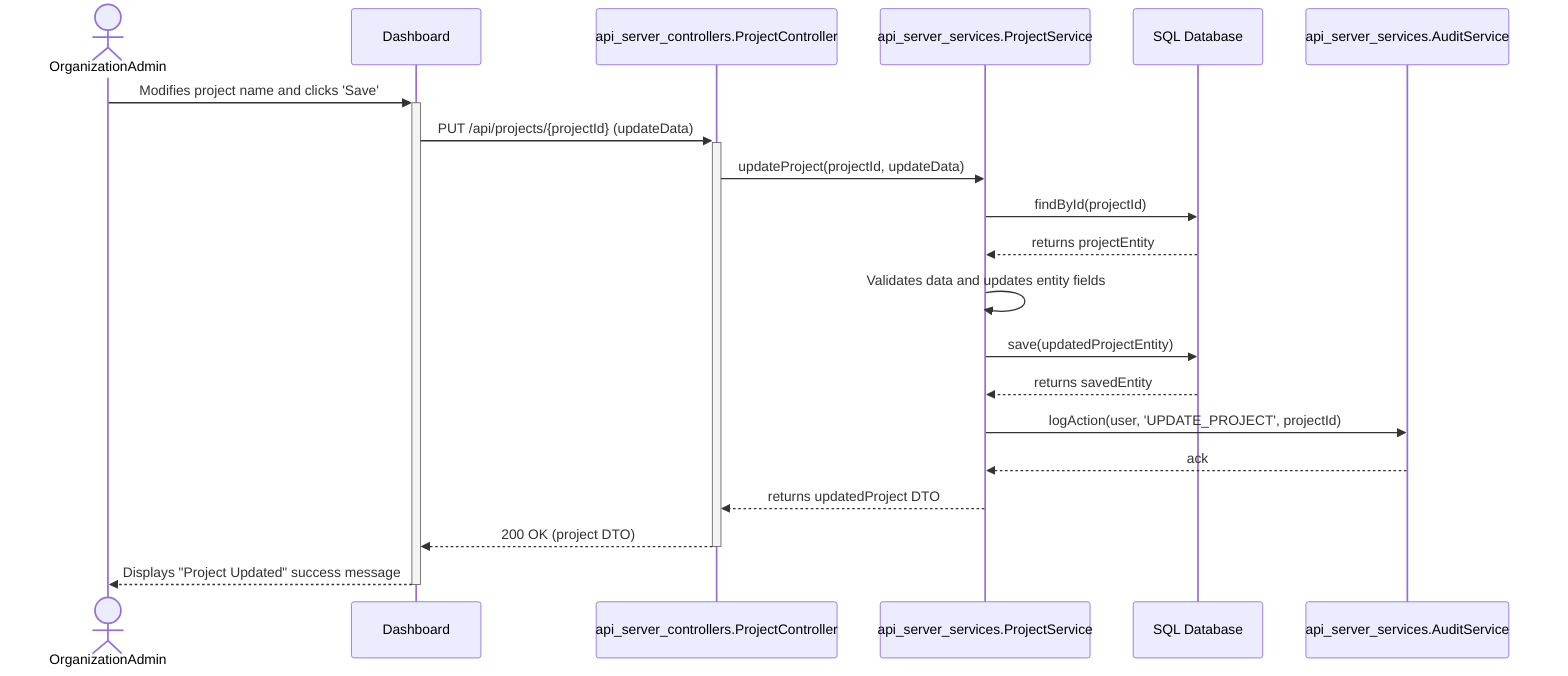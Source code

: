 sequenceDiagram
    actor OA as OrganizationAdmin
    participant UI as Dashboard
    participant ProjectController as api_server_controllers.ProjectController
    participant ProjectService as api_server_services.ProjectService
    participant ProjectRepo as SQL Database
    participant AuditService as api_server_services.AuditService

    OA->>+UI: Modifies project name and clicks 'Save'
    
    UI->>+ProjectController: PUT /api/projects/{projectId} (updateData)
    
    ProjectController->>ProjectService: updateProject(projectId, updateData)
    ProjectService->>ProjectRepo: findById(projectId)
    ProjectRepo-->>ProjectService: returns projectEntity
    ProjectService->>ProjectService: Validates data and updates entity fields
    ProjectService->>ProjectRepo: save(updatedProjectEntity)
    ProjectRepo-->>ProjectService: returns savedEntity
    ProjectService->>AuditService: logAction(user, 'UPDATE_PROJECT', projectId)
    AuditService-->>ProjectService: ack
    ProjectService-->>ProjectController: returns updatedProject DTO

    ProjectController-->>-UI: 200 OK (project DTO)
    UI-->>-OA: Displays "Project Updated" success message